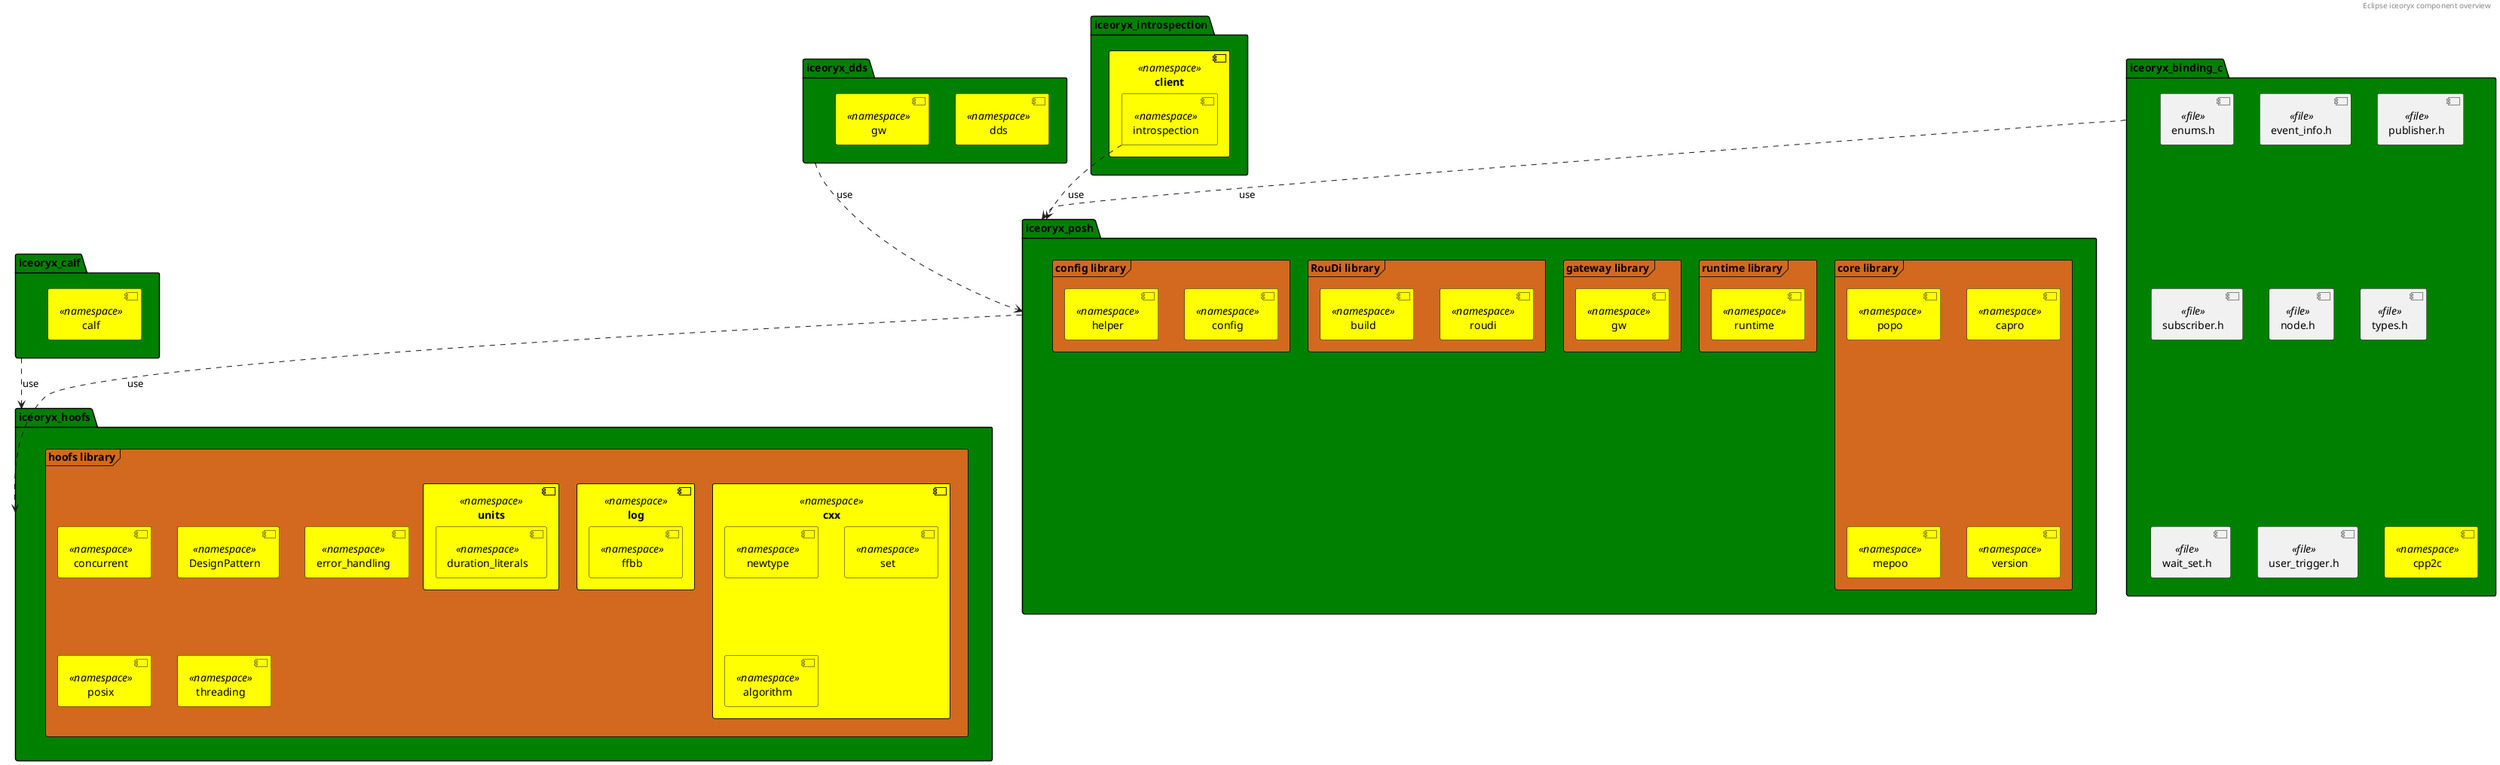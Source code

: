 @startuml Eclipse iceoryx Component Overview
skinparam BackgroundColor transparent
skinparam componentStyle uml2

skinparam component {
   backgroundColor<<namespace>> yellow
}

skinparam package {
   backgroundColor green
}

skinparam frame {
   backgroundColor chocolate
}

' PlantUML package: CMake package
' PlantUML frame: CMake library

' @todo
' RouDi split, separate files and namespaces for static/dynamic discovery
' Rework exported libraries (add_library in CMakeLists.txt)
' RouDiEnvironment shall not be in roudi namespace

header Eclipse iceoryx component overview

' POSH: POSIX SHared memory
' Publsh/subscribe IPC communication infrastructure
package iceoryx_posh {
   frame "core library" {
      component popo <<namespace>>
      component capro <<namespace>>
      component mepoo <<namespace>>
      component version <<namespace>>
   }

   frame "runtime library" {
      component runtime <<namespace>>
   }

   frame "gateway library" {
      component gw <<namespace>>
   }

   frame "RouDi library" {
      component roudi <<namespace>>
      component build <<namespace>>
   }

   frame "config library" {
      component config <<namespace>>
      component helper <<namespace>>
   }
}

' HOOFS: Helpful Objects Optimised For Safety
' Library containing modern C++ STL constructs
package iceoryx_hoofs  {
   frame "hoofs library" {
      component concurrent <<namespace>>
      component cxx <<namespace>> {
         component newtype <<namespace>>
         component set <<namespace>>
         component algorithm <<namespace>>
      }
      component DesignPattern <<namespace>>
      component error_handling <<namespace>>
      component log <<namespace>> {
         component ffbb <<namespace>>
      }
      component units <<namespace>> {
         component duration_literals <<namespace>>

      }
      component posix <<namespace>>
      component threading <<namespace>>
   }
}

' DDS: Data Distribution Service
'
package iceoryx_dds  {
   component dds <<namespace>>
   component gw <<namespace>> as gateway_dds
}

' C-Binding
package iceoryx_binding_c  {
   component enums.h <<file>>
   component event_info.h <<file>>
   component publisher.h <<file>>
   component subscriber.h <<file>>
   component node.h <<file>>
   component types.h <<file>>
   component wait_set.h <<file>>
   component user_trigger.h <<file>>
   component cpp2c <<namespace>>
}

' CALF: Can Also Left (un) Finished
' New C++ building blocks which only meet quality level 5
package iceoryx_calf  {
   component calf <<namespace>>
}

' Introspection
package iceoryx_introspection  {
   component client <<namespace>> {
      component introspection <<namespace>>
   }
}

iceoryx_posh  ..>  iceoryx_hoofs  : use
iceoryx_dds  ..>  iceoryx_posh  : use
iceoryx_binding_c  ..>  iceoryx_posh  : use
iceoryx_calf  ..>  iceoryx_hoofs  : use
introspection  ..>  iceoryx_posh  : use
@enduml
